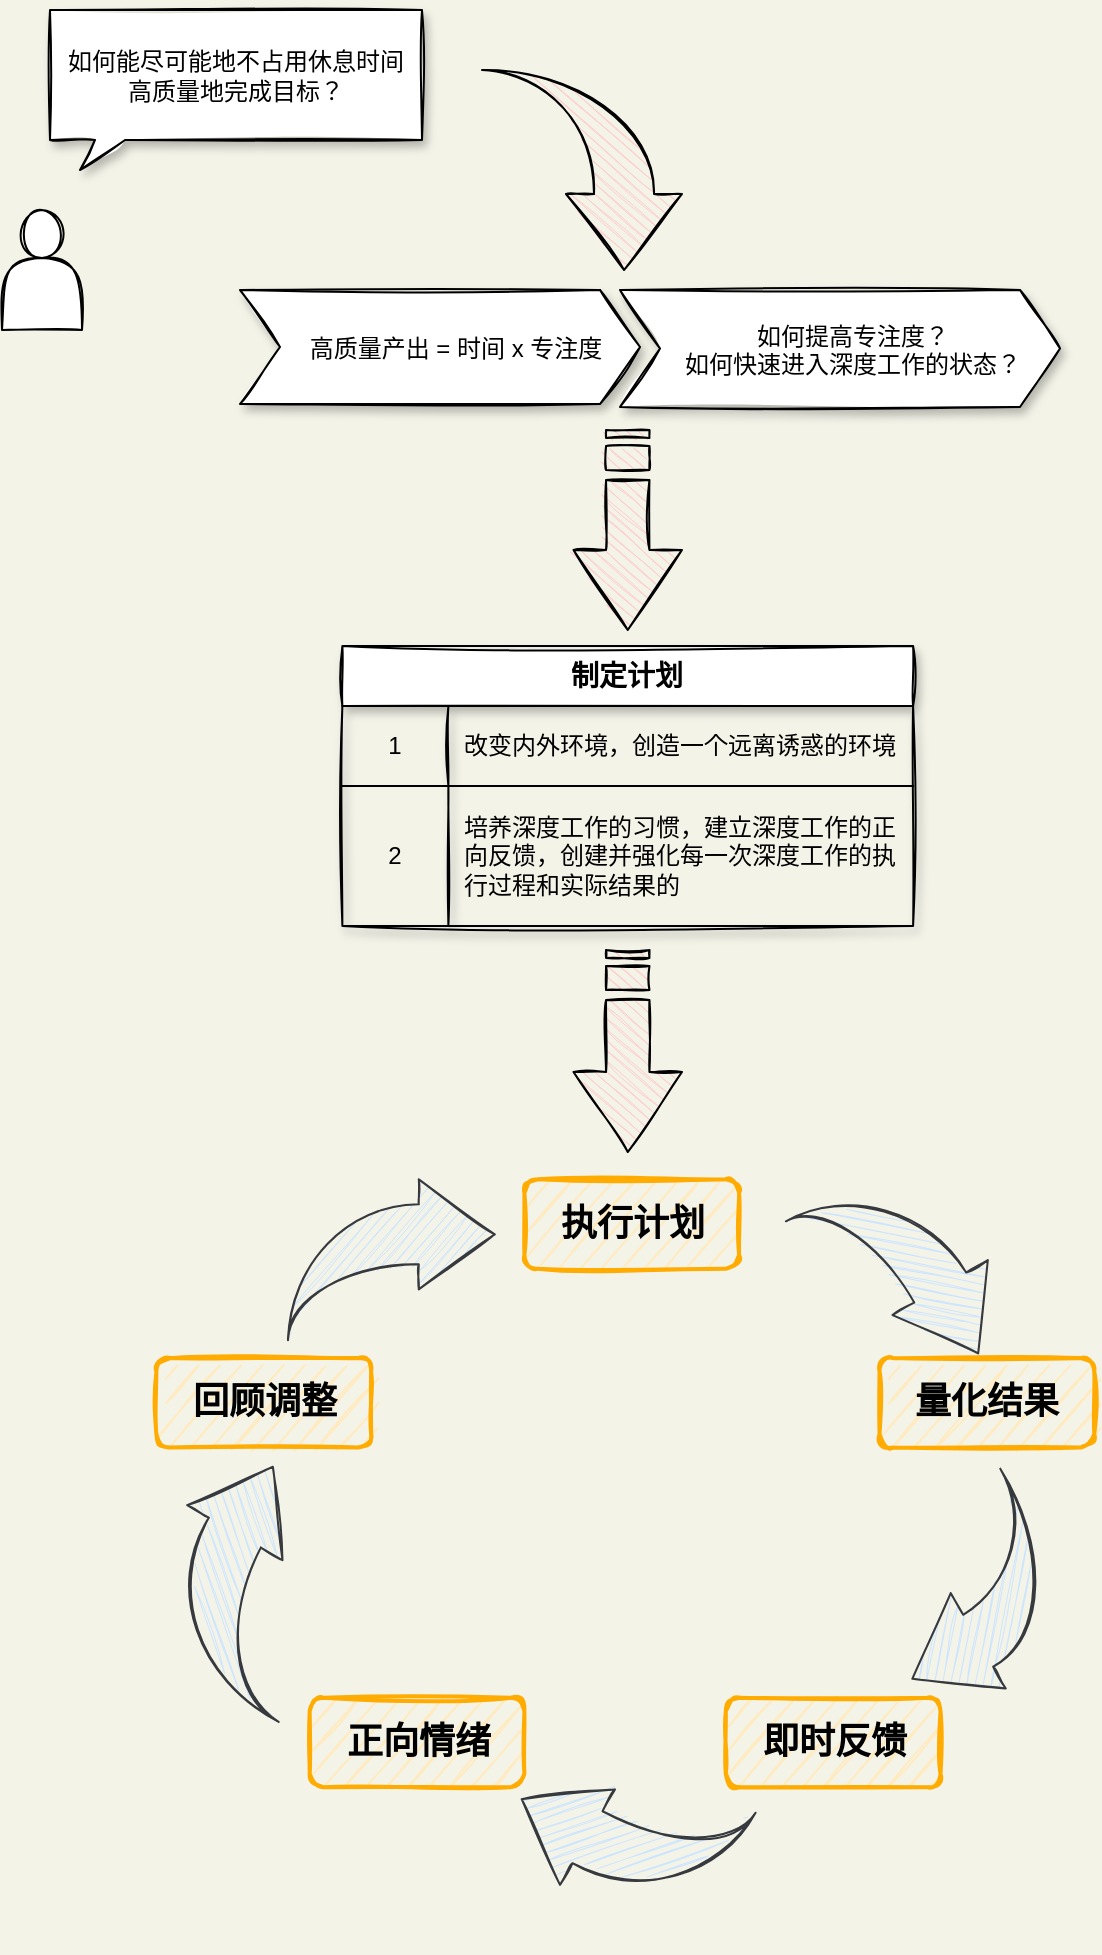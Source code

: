<mxfile version="14.2.6" type="github">
  <diagram id="OWyOACpLeSbzCplrit9Z" name="第 1 页">
    <mxGraphModel dx="946" dy="620" grid="1" gridSize="10" guides="1" tooltips="1" connect="1" arrows="1" fold="1" page="1" pageScale="1" pageWidth="827" pageHeight="1169" background="#F4F3E8" math="0" shadow="0">
      <root>
        <mxCell id="0" />
        <mxCell id="1" parent="0" />
        <mxCell id="_OrqzrfAxAN4q48u0Pvt-3" value="" style="shape=actor;whiteSpace=wrap;html=1;sketch=1;rounded=1;" vertex="1" parent="1">
          <mxGeometry x="90" y="190" width="40" height="60" as="geometry" />
        </mxCell>
        <mxCell id="_OrqzrfAxAN4q48u0Pvt-4" value="如何能尽可能地不占用休息时间高质量地完成目标？" style="whiteSpace=wrap;html=1;shape=mxgraph.basic.rectCallout;dx=30;dy=15;boundedLbl=1;shadow=1;spacingLeft=6;spacingRight=6;sketch=1;rounded=1;" vertex="1" parent="1">
          <mxGeometry x="114" y="90" width="186" height="80" as="geometry" />
        </mxCell>
        <mxCell id="_OrqzrfAxAN4q48u0Pvt-8" value="高质量产出 = 时间 x 专注度" style="shape=step;perimeter=stepPerimeter;fixedSize=1;points=[];sketch=1;rounded=0;shadow=1;spacingLeft=16;" vertex="1" parent="1">
          <mxGeometry x="209" y="230" width="200" height="57" as="geometry" />
        </mxCell>
        <mxCell id="_OrqzrfAxAN4q48u0Pvt-10" value="如何提高专注度？&#xa;如何快速进入深度工作的状态？" style="shape=step;perimeter=stepPerimeter;fixedSize=1;points=[];sketch=1;rounded=0;shadow=1;spacingLeft=13;" vertex="1" parent="1">
          <mxGeometry x="399" y="230" width="220" height="58.5" as="geometry" />
        </mxCell>
        <mxCell id="_OrqzrfAxAN4q48u0Pvt-11" value="" style="html=1;shadow=0;dashed=0;align=center;verticalAlign=middle;shape=mxgraph.arrows2.stripedArrow;dy=0.6;dx=40;notch=25;rounded=0;sketch=1;fillColor=#FFCCCC;direction=south;" vertex="1" parent="1">
          <mxGeometry x="375.75" y="300" width="54.25" height="100" as="geometry" />
        </mxCell>
        <mxCell id="_OrqzrfAxAN4q48u0Pvt-12" value="" style="html=1;shadow=0;dashed=0;align=center;verticalAlign=middle;shape=mxgraph.arrows2.jumpInArrow;dy=15;dx=38;arrowHead=58;rounded=0;sketch=1;fillColor=#FFCCCC;direction=south;" vertex="1" parent="1">
          <mxGeometry x="330" y="120" width="100" height="100" as="geometry" />
        </mxCell>
        <mxCell id="_OrqzrfAxAN4q48u0Pvt-20" value="" style="html=1;shadow=0;dashed=0;align=center;verticalAlign=middle;shape=mxgraph.arrows2.stripedArrow;dy=0.6;dx=40;notch=25;rounded=0;sketch=1;fillColor=#FFCCCC;direction=south;" vertex="1" parent="1">
          <mxGeometry x="375.75" y="560" width="54.25" height="101" as="geometry" />
        </mxCell>
        <mxCell id="_OrqzrfAxAN4q48u0Pvt-63" value="" style="group" vertex="1" connectable="0" parent="1">
          <mxGeometry x="145" y="659" width="493.61" height="400.47" as="geometry" />
        </mxCell>
        <mxCell id="_OrqzrfAxAN4q48u0Pvt-53" value="" style="html=1;shadow=0;dashed=0;align=center;verticalAlign=middle;shape=mxgraph.arrows2.jumpInArrow;dy=15;dx=38;arrowHead=55;rounded=0;glass=0;sketch=1;fontSize=16;fillColor=#cce5ff;strokeColor=#36393d;rotation=-150;" vertex="1" parent="_OrqzrfAxAN4q48u0Pvt-63">
          <mxGeometry x="204.111" y="300.825" width="104.656" height="80.131" as="geometry" />
        </mxCell>
        <mxCell id="_OrqzrfAxAN4q48u0Pvt-61" value="" style="group" vertex="1" connectable="0" parent="_OrqzrfAxAN4q48u0Pvt-63">
          <mxGeometry width="493.61" height="319.597" as="geometry" />
        </mxCell>
        <mxCell id="_OrqzrfAxAN4q48u0Pvt-47" value="" style="html=1;shadow=0;dashed=0;align=center;verticalAlign=middle;shape=mxgraph.arrows2.jumpInArrow;dy=15;dx=38;arrowHead=55;rounded=0;glass=0;sketch=1;fontSize=16;fillColor=#cce5ff;strokeColor=#36393d;rotation=60;fillStyle=hachure;" vertex="1" parent="_OrqzrfAxAN4q48u0Pvt-61">
          <mxGeometry x="344.288" y="23.917" width="105.276" height="77.744" as="geometry" />
        </mxCell>
        <mxCell id="_OrqzrfAxAN4q48u0Pvt-62" value="" style="group" vertex="1" connectable="0" parent="_OrqzrfAxAN4q48u0Pvt-61">
          <mxGeometry x="4.007e-14" y="15.666" width="493.61" height="303.931" as="geometry" />
        </mxCell>
        <mxCell id="_OrqzrfAxAN4q48u0Pvt-28" value="&lt;span style=&quot;color: rgb(0 , 0 , 0)&quot;&gt;&lt;font style=&quot;font-size: 18px&quot;&gt;执行计划&lt;/font&gt;&lt;/span&gt;" style="dashed=0;html=1;rounded=1;strokeColor=#FFAB00;fontSize=16;align=center;fontStyle=1;strokeWidth=2;fontColor=#42526E;shadow=0;glass=0;sketch=1;gradientColor=none;fillStyle=auto;fillColor=#FFEBC2;" vertex="1" parent="_OrqzrfAxAN4q48u0Pvt-62">
          <mxGeometry x="206.198" width="107.372" height="44.696" as="geometry" />
        </mxCell>
        <mxCell id="_OrqzrfAxAN4q48u0Pvt-43" value="" style="html=1;shadow=0;dashed=0;align=center;verticalAlign=middle;shape=mxgraph.arrows2.jumpInArrow;dy=15;dx=38;arrowHead=55;rounded=0;glass=0;sketch=1;fontSize=16;fillColor=#cce5ff;strokeColor=#36393d;fillStyle=hachure;" vertex="1" parent="_OrqzrfAxAN4q48u0Pvt-62">
          <mxGeometry x="87.988" width="103.396" height="80.452" as="geometry" />
        </mxCell>
        <mxCell id="_OrqzrfAxAN4q48u0Pvt-44" value="&lt;span style=&quot;color: rgb(0 , 0 , 0) ; font-size: 18px&quot;&gt;回顾调整&lt;/span&gt;" style="dashed=0;html=1;rounded=1;strokeColor=#FFAB00;fontSize=16;align=center;fontStyle=1;strokeWidth=2;fontColor=#42526E;shadow=0;glass=0;sketch=1;gradientColor=none;fillStyle=hachure;fillColor=#FFEBC2;" vertex="1" parent="_OrqzrfAxAN4q48u0Pvt-62">
          <mxGeometry x="22.19" y="89.392" width="107.372" height="44.696" as="geometry" />
        </mxCell>
        <mxCell id="_OrqzrfAxAN4q48u0Pvt-45" value="&lt;span style=&quot;color: rgb(0 , 0 , 0) ; font-size: 18px&quot;&gt;量化结果&lt;/span&gt;" style="dashed=0;html=1;rounded=1;strokeColor=#FFAB00;fontSize=16;align=center;fontStyle=1;strokeWidth=2;fontColor=#42526E;shadow=0;glass=0;sketch=1;gradientColor=none;fillStyle=hachure;fillColor=#FFEBC2;" vertex="1" parent="_OrqzrfAxAN4q48u0Pvt-62">
          <mxGeometry x="383.767" y="89.392" width="107.372" height="44.696" as="geometry" />
        </mxCell>
        <mxCell id="_OrqzrfAxAN4q48u0Pvt-48" value="&lt;span style=&quot;color: rgb(0 , 0 , 0) ; font-size: 18px&quot;&gt;正向情绪&lt;/span&gt;" style="dashed=0;html=1;rounded=1;strokeColor=#FFAB00;fontSize=16;align=center;fontStyle=1;strokeWidth=2;fontColor=#42526E;shadow=0;glass=0;sketch=1;gradientColor=none;fillStyle=hachure;fillColor=#FFEBC2;" vertex="1" parent="_OrqzrfAxAN4q48u0Pvt-62">
          <mxGeometry x="98.825" y="259.236" width="107.372" height="44.696" as="geometry" />
        </mxCell>
        <mxCell id="_OrqzrfAxAN4q48u0Pvt-49" value="&lt;span style=&quot;color: rgb(0 , 0 , 0) ; font-size: 18px&quot;&gt;即时反馈&lt;/span&gt;" style="dashed=0;html=1;rounded=1;strokeColor=#FFAB00;fontSize=16;align=center;fontStyle=1;strokeWidth=2;fontColor=#42526E;shadow=0;glass=0;sketch=1;gradientColor=none;fillStyle=hachure;fillColor=#FFEBC2;" vertex="1" parent="_OrqzrfAxAN4q48u0Pvt-62">
          <mxGeometry x="306.887" y="259.236" width="107.372" height="44.696" as="geometry" />
        </mxCell>
        <mxCell id="_OrqzrfAxAN4q48u0Pvt-50" value="" style="html=1;shadow=0;dashed=0;align=center;verticalAlign=middle;shape=mxgraph.arrows2.jumpInArrow;dy=15;dx=38;arrowHead=55;rounded=0;glass=0;sketch=1;fontSize=16;fillColor=#cce5ff;strokeColor=#36393d;rotation=-210;fillStyle=hachure;" vertex="1" parent="_OrqzrfAxAN4q48u0Pvt-62">
          <mxGeometry x="383.767" y="160.905" width="90.556" height="96.445" as="geometry" />
        </mxCell>
        <mxCell id="_OrqzrfAxAN4q48u0Pvt-58" value="" style="html=1;shadow=0;dashed=0;align=center;verticalAlign=middle;shape=mxgraph.arrows2.jumpInArrow;dy=15;dx=38;arrowHead=55;rounded=0;glass=0;sketch=1;fontSize=16;fillColor=#cce5ff;strokeColor=#36393d;rotation=-60;fillStyle=hachure;" vertex="1" parent="_OrqzrfAxAN4q48u0Pvt-62">
          <mxGeometry x="15.441" y="153.754" width="109.036" height="93.781" as="geometry" />
        </mxCell>
        <mxCell id="_OrqzrfAxAN4q48u0Pvt-65" value="&lt;font style=&quot;font-size: 14px&quot;&gt;制定计划&lt;/font&gt;" style="shape=table;html=1;whiteSpace=wrap;startSize=30;container=1;collapsible=0;childLayout=tableLayout;fixedRows=1;rowLines=0;fontStyle=1;align=center;shadow=1;sketch=1;" vertex="1" parent="1">
          <mxGeometry x="260.19" y="408" width="285.36" height="140" as="geometry" />
        </mxCell>
        <mxCell id="_OrqzrfAxAN4q48u0Pvt-66" value="" style="shape=partialRectangle;html=1;whiteSpace=wrap;collapsible=0;dropTarget=0;pointerEvents=0;fillColor=none;top=0;left=0;bottom=1;right=0;points=[[0,0.5],[1,0.5]];portConstraint=eastwest;" vertex="1" parent="_OrqzrfAxAN4q48u0Pvt-65">
          <mxGeometry y="30" width="285.36" height="40" as="geometry" />
        </mxCell>
        <mxCell id="_OrqzrfAxAN4q48u0Pvt-67" value="1" style="shape=partialRectangle;html=1;whiteSpace=wrap;connectable=0;fillColor=none;top=0;left=0;bottom=0;right=0;overflow=hidden;" vertex="1" parent="_OrqzrfAxAN4q48u0Pvt-66">
          <mxGeometry width="53" height="40" as="geometry" />
        </mxCell>
        <mxCell id="_OrqzrfAxAN4q48u0Pvt-68" value="改变内外环境，创造一个远离诱惑的环境" style="shape=partialRectangle;html=1;whiteSpace=wrap;connectable=0;fillColor=none;top=0;left=0;bottom=0;right=0;align=left;spacingLeft=6;overflow=hidden;" vertex="1" parent="_OrqzrfAxAN4q48u0Pvt-66">
          <mxGeometry x="53" width="232" height="40" as="geometry" />
        </mxCell>
        <mxCell id="_OrqzrfAxAN4q48u0Pvt-69" value="" style="shape=partialRectangle;html=1;whiteSpace=wrap;collapsible=0;dropTarget=0;pointerEvents=0;fillColor=none;top=0;left=0;bottom=0;right=0;points=[[0,0.5],[1,0.5]];portConstraint=eastwest;" vertex="1" parent="_OrqzrfAxAN4q48u0Pvt-65">
          <mxGeometry y="70" width="285.36" height="70" as="geometry" />
        </mxCell>
        <mxCell id="_OrqzrfAxAN4q48u0Pvt-70" value="2" style="shape=partialRectangle;html=1;whiteSpace=wrap;connectable=0;fillColor=none;top=0;left=0;bottom=0;right=0;overflow=hidden;" vertex="1" parent="_OrqzrfAxAN4q48u0Pvt-69">
          <mxGeometry width="53" height="70" as="geometry" />
        </mxCell>
        <mxCell id="_OrqzrfAxAN4q48u0Pvt-71" value="培养深度工作的习惯，建立深度工作的正向反馈，创建并强化每一次深度工作的执行过程和实际结果的" style="shape=partialRectangle;html=1;whiteSpace=wrap;connectable=0;fillColor=none;top=0;left=0;bottom=0;right=0;align=left;spacingLeft=6;overflow=hidden;" vertex="1" parent="_OrqzrfAxAN4q48u0Pvt-69">
          <mxGeometry x="53" width="232" height="70" as="geometry" />
        </mxCell>
      </root>
    </mxGraphModel>
  </diagram>
</mxfile>
